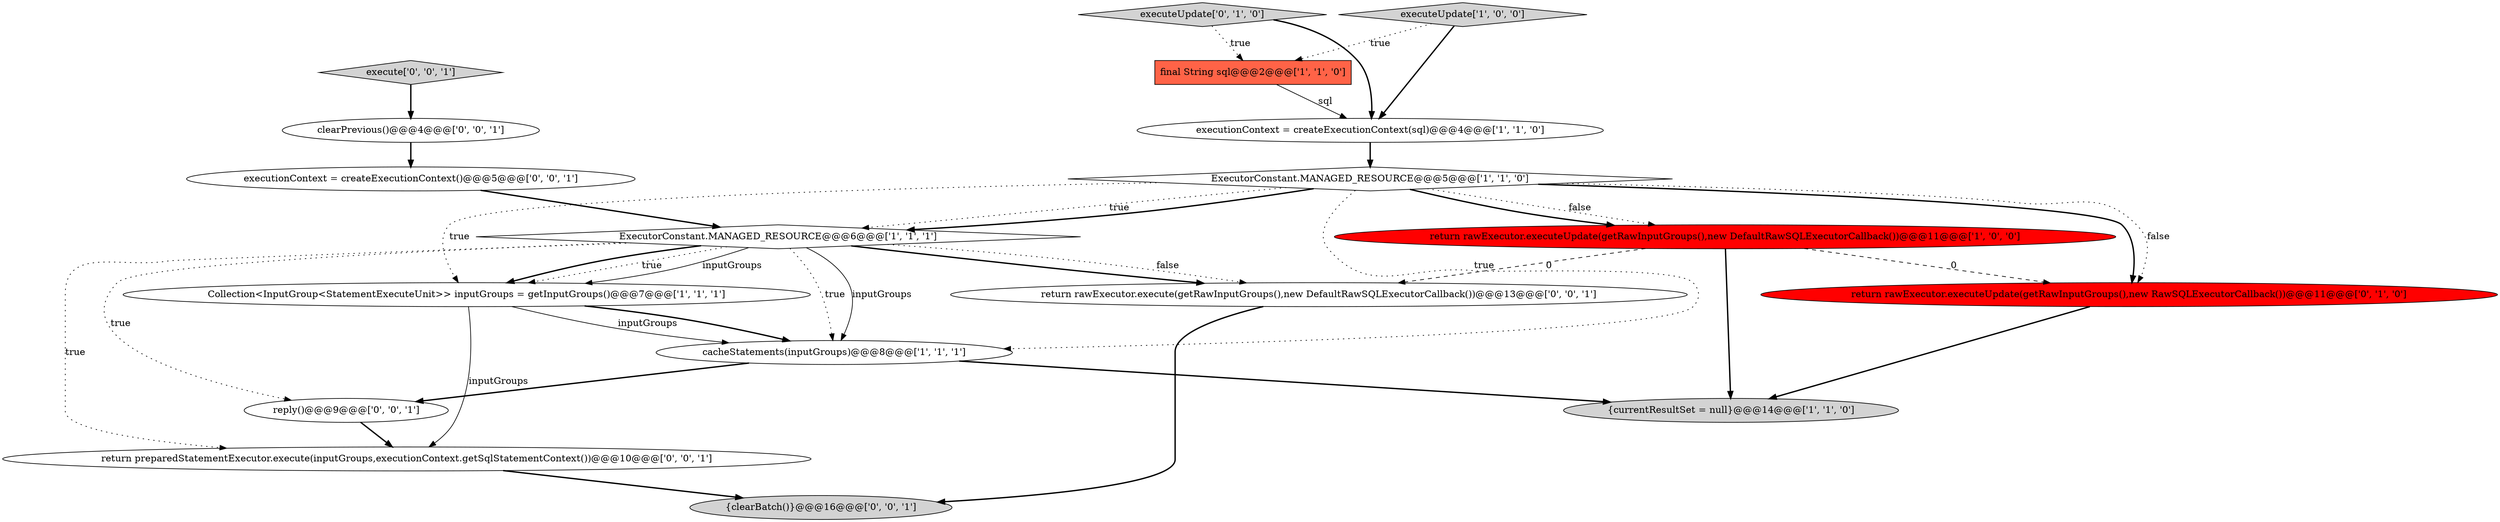 digraph {
0 [style = filled, label = "Collection<InputGroup<StatementExecuteUnit>> inputGroups = getInputGroups()@@@7@@@['1', '1', '1']", fillcolor = white, shape = ellipse image = "AAA0AAABBB1BBB"];
1 [style = filled, label = "executeUpdate['1', '0', '0']", fillcolor = lightgray, shape = diamond image = "AAA0AAABBB1BBB"];
9 [style = filled, label = "executeUpdate['0', '1', '0']", fillcolor = lightgray, shape = diamond image = "AAA0AAABBB2BBB"];
15 [style = filled, label = "execute['0', '0', '1']", fillcolor = lightgray, shape = diamond image = "AAA0AAABBB3BBB"];
6 [style = filled, label = "cacheStatements(inputGroups)@@@8@@@['1', '1', '1']", fillcolor = white, shape = ellipse image = "AAA0AAABBB1BBB"];
11 [style = filled, label = "return rawExecutor.execute(getRawInputGroups(),new DefaultRawSQLExecutorCallback())@@@13@@@['0', '0', '1']", fillcolor = white, shape = ellipse image = "AAA0AAABBB3BBB"];
14 [style = filled, label = "return preparedStatementExecutor.execute(inputGroups,executionContext.getSqlStatementContext())@@@10@@@['0', '0', '1']", fillcolor = white, shape = ellipse image = "AAA0AAABBB3BBB"];
4 [style = filled, label = "final String sql@@@2@@@['1', '1', '0']", fillcolor = tomato, shape = box image = "AAA0AAABBB1BBB"];
16 [style = filled, label = "{clearBatch()}@@@16@@@['0', '0', '1']", fillcolor = lightgray, shape = ellipse image = "AAA0AAABBB3BBB"];
10 [style = filled, label = "return rawExecutor.executeUpdate(getRawInputGroups(),new RawSQLExecutorCallback())@@@11@@@['0', '1', '0']", fillcolor = red, shape = ellipse image = "AAA1AAABBB2BBB"];
3 [style = filled, label = "return rawExecutor.executeUpdate(getRawInputGroups(),new DefaultRawSQLExecutorCallback())@@@11@@@['1', '0', '0']", fillcolor = red, shape = ellipse image = "AAA1AAABBB1BBB"];
5 [style = filled, label = "executionContext = createExecutionContext(sql)@@@4@@@['1', '1', '0']", fillcolor = white, shape = ellipse image = "AAA0AAABBB1BBB"];
8 [style = filled, label = "{currentResultSet = null}@@@14@@@['1', '1', '0']", fillcolor = lightgray, shape = ellipse image = "AAA0AAABBB1BBB"];
7 [style = filled, label = "ExecutorConstant.MANAGED_RESOURCE@@@5@@@['1', '1', '0']", fillcolor = white, shape = diamond image = "AAA0AAABBB1BBB"];
17 [style = filled, label = "reply()@@@9@@@['0', '0', '1']", fillcolor = white, shape = ellipse image = "AAA0AAABBB3BBB"];
13 [style = filled, label = "executionContext = createExecutionContext()@@@5@@@['0', '0', '1']", fillcolor = white, shape = ellipse image = "AAA0AAABBB3BBB"];
12 [style = filled, label = "clearPrevious()@@@4@@@['0', '0', '1']", fillcolor = white, shape = ellipse image = "AAA0AAABBB3BBB"];
2 [style = filled, label = "ExecutorConstant.MANAGED_RESOURCE@@@6@@@['1', '1', '1']", fillcolor = white, shape = diamond image = "AAA0AAABBB1BBB"];
1->5 [style = bold, label=""];
6->17 [style = bold, label=""];
14->16 [style = bold, label=""];
11->16 [style = bold, label=""];
7->2 [style = dotted, label="true"];
7->6 [style = dotted, label="true"];
2->0 [style = dotted, label="true"];
0->6 [style = bold, label=""];
7->10 [style = bold, label=""];
7->3 [style = dotted, label="false"];
2->17 [style = dotted, label="true"];
0->6 [style = solid, label="inputGroups"];
0->14 [style = solid, label="inputGroups"];
1->4 [style = dotted, label="true"];
7->0 [style = dotted, label="true"];
2->0 [style = solid, label="inputGroups"];
7->3 [style = bold, label=""];
12->13 [style = bold, label=""];
2->0 [style = bold, label=""];
10->8 [style = bold, label=""];
17->14 [style = bold, label=""];
2->6 [style = dotted, label="true"];
7->2 [style = bold, label=""];
3->8 [style = bold, label=""];
6->8 [style = bold, label=""];
9->5 [style = bold, label=""];
9->4 [style = dotted, label="true"];
4->5 [style = solid, label="sql"];
5->7 [style = bold, label=""];
7->10 [style = dotted, label="false"];
2->14 [style = dotted, label="true"];
15->12 [style = bold, label=""];
3->10 [style = dashed, label="0"];
2->11 [style = dotted, label="false"];
3->11 [style = dashed, label="0"];
2->11 [style = bold, label=""];
2->6 [style = solid, label="inputGroups"];
13->2 [style = bold, label=""];
}
